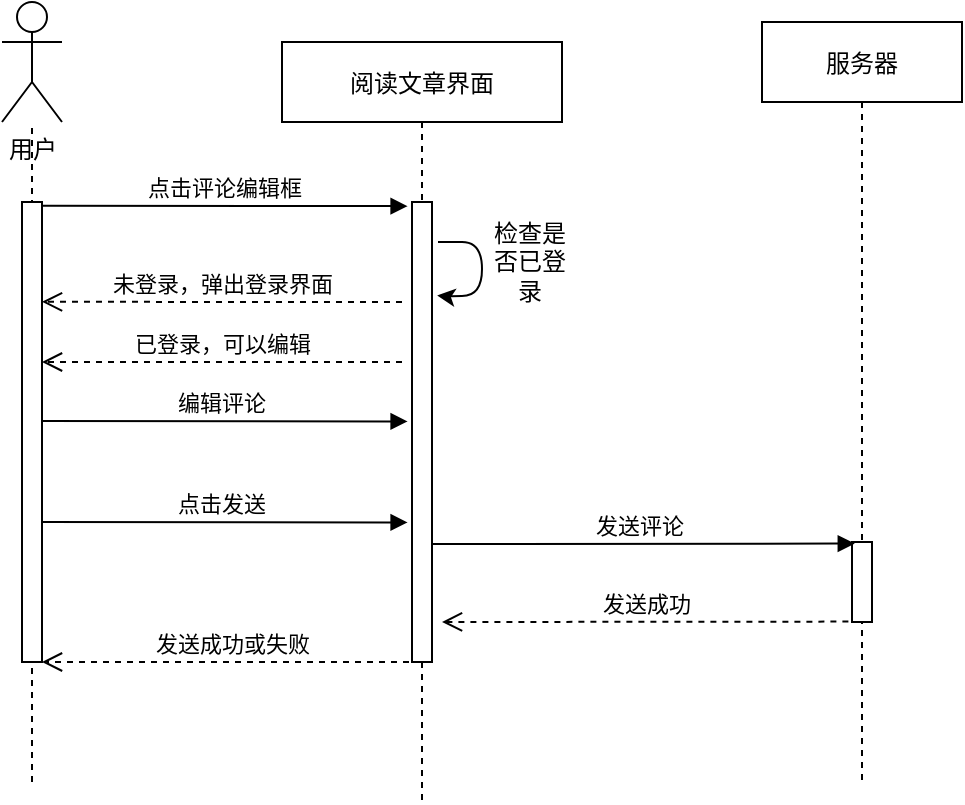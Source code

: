 <mxfile version="14.6.1" type="github">
  <diagram id="GaZEwZNvfu3UE7zAAX3h" name="Page-1">
    <mxGraphModel dx="1038" dy="548" grid="1" gridSize="10" guides="1" tooltips="1" connect="1" arrows="1" fold="1" page="1" pageScale="1" pageWidth="827" pageHeight="1169" background="none" math="0" shadow="0">
      <root>
        <mxCell id="0" />
        <mxCell id="1" parent="0" />
        <mxCell id="aPXRLluLCyAPujvP-D1S-1" value="阅读文章界面" style="shape=umlLifeline;perimeter=lifelinePerimeter;container=1;collapsible=0;recursiveResize=0;rounded=0;shadow=0;strokeWidth=1;" vertex="1" parent="1">
          <mxGeometry x="310" y="90" width="140" height="380" as="geometry" />
        </mxCell>
        <mxCell id="aPXRLluLCyAPujvP-D1S-2" value="" style="points=[];perimeter=orthogonalPerimeter;rounded=0;shadow=0;strokeWidth=1;" vertex="1" parent="aPXRLluLCyAPujvP-D1S-1">
          <mxGeometry x="65" y="80" width="10" height="230" as="geometry" />
        </mxCell>
        <mxCell id="aPXRLluLCyAPujvP-D1S-21" value="" style="curved=1;endArrow=classic;html=1;entryX=1.26;entryY=0.203;entryDx=0;entryDy=0;entryPerimeter=0;" edge="1" parent="aPXRLluLCyAPujvP-D1S-1" target="aPXRLluLCyAPujvP-D1S-2">
          <mxGeometry width="50" height="50" relative="1" as="geometry">
            <mxPoint x="78" y="100" as="sourcePoint" />
            <mxPoint x="60" y="127" as="targetPoint" />
            <Array as="points">
              <mxPoint x="80" y="100" />
              <mxPoint x="100" y="100" />
              <mxPoint x="100" y="127" />
              <mxPoint x="80" y="127" />
            </Array>
          </mxGeometry>
        </mxCell>
        <mxCell id="aPXRLluLCyAPujvP-D1S-3" value="服务器" style="shape=umlLifeline;perimeter=lifelinePerimeter;container=1;collapsible=0;recursiveResize=0;rounded=0;shadow=0;strokeWidth=1;" vertex="1" parent="1">
          <mxGeometry x="550" y="80" width="100" height="380" as="geometry" />
        </mxCell>
        <mxCell id="aPXRLluLCyAPujvP-D1S-4" value="" style="points=[];perimeter=orthogonalPerimeter;rounded=0;shadow=0;strokeWidth=1;" vertex="1" parent="aPXRLluLCyAPujvP-D1S-3">
          <mxGeometry x="45" y="260" width="10" height="40" as="geometry" />
        </mxCell>
        <mxCell id="aPXRLluLCyAPujvP-D1S-7" value="用户" style="shape=umlActor;verticalLabelPosition=bottom;verticalAlign=top;html=1;outlineConnect=0;fontStyle=0;fontFamily=Helvetica;" vertex="1" parent="1">
          <mxGeometry x="170" y="70" width="30" height="60" as="geometry" />
        </mxCell>
        <mxCell id="aPXRLluLCyAPujvP-D1S-8" value="" style="endArrow=none;dashed=1;html=1;fontFamily=Helvetica;" edge="1" parent="1" target="aPXRLluLCyAPujvP-D1S-7">
          <mxGeometry width="50" height="50" relative="1" as="geometry">
            <mxPoint x="185" y="460" as="sourcePoint" />
            <mxPoint x="184.5" y="160" as="targetPoint" />
          </mxGeometry>
        </mxCell>
        <mxCell id="aPXRLluLCyAPujvP-D1S-9" value="" style="html=1;points=[];perimeter=orthogonalPerimeter;fontFamily=Helvetica;" vertex="1" parent="1">
          <mxGeometry x="180" y="170" width="10" height="230" as="geometry" />
        </mxCell>
        <mxCell id="aPXRLluLCyAPujvP-D1S-10" value="点击评论编辑框" style="verticalAlign=bottom;endArrow=block;shadow=0;strokeWidth=1;entryX=-0.22;entryY=0.009;entryDx=0;entryDy=0;entryPerimeter=0;exitX=1;exitY=0.008;exitDx=0;exitDy=0;exitPerimeter=0;" edge="1" parent="1" source="aPXRLluLCyAPujvP-D1S-9" target="aPXRLluLCyAPujvP-D1S-2">
          <mxGeometry relative="1" as="geometry">
            <mxPoint x="200" y="172" as="sourcePoint" />
            <mxPoint x="340" y="200" as="targetPoint" />
            <Array as="points" />
          </mxGeometry>
        </mxCell>
        <mxCell id="aPXRLluLCyAPujvP-D1S-12" value="未登录，弹出登录界面" style="html=1;verticalAlign=bottom;endArrow=open;dashed=1;endSize=8;fontFamily=Helvetica;entryX=1;entryY=0.217;entryDx=0;entryDy=0;entryPerimeter=0;" edge="1" parent="1" target="aPXRLluLCyAPujvP-D1S-9">
          <mxGeometry relative="1" as="geometry">
            <mxPoint x="370" y="220" as="sourcePoint" />
            <mxPoint x="200" y="250" as="targetPoint" />
            <Array as="points" />
          </mxGeometry>
        </mxCell>
        <mxCell id="aPXRLluLCyAPujvP-D1S-15" value="发送成功或失败" style="html=1;verticalAlign=bottom;endArrow=open;dashed=1;endSize=8;fontFamily=Helvetica;" edge="1" parent="1" source="aPXRLluLCyAPujvP-D1S-1">
          <mxGeometry relative="1" as="geometry">
            <mxPoint x="340" y="400" as="sourcePoint" />
            <mxPoint x="190" y="400" as="targetPoint" />
          </mxGeometry>
        </mxCell>
        <mxCell id="aPXRLluLCyAPujvP-D1S-24" value="已登录，可以编辑" style="html=1;verticalAlign=bottom;endArrow=open;dashed=1;endSize=8;fontFamily=Helvetica;entryX=1;entryY=0.217;entryDx=0;entryDy=0;entryPerimeter=0;" edge="1" parent="1">
          <mxGeometry relative="1" as="geometry">
            <mxPoint x="370" y="250" as="sourcePoint" />
            <mxPoint x="190" y="250.0" as="targetPoint" />
            <Array as="points" />
            <mxPoint as="offset" />
          </mxGeometry>
        </mxCell>
        <mxCell id="aPXRLluLCyAPujvP-D1S-22" value="检查是否已登录" style="text;html=1;strokeColor=none;fillColor=none;align=center;verticalAlign=middle;whiteSpace=wrap;rounded=0;" vertex="1" parent="1">
          <mxGeometry x="414" y="190" width="40" height="20" as="geometry" />
        </mxCell>
        <mxCell id="aPXRLluLCyAPujvP-D1S-25" value="编辑评论" style="verticalAlign=bottom;endArrow=block;shadow=0;strokeWidth=1;entryX=-0.22;entryY=0.009;entryDx=0;entryDy=0;entryPerimeter=0;exitX=1;exitY=0.008;exitDx=0;exitDy=0;exitPerimeter=0;" edge="1" parent="1">
          <mxGeometry x="-0.015" relative="1" as="geometry">
            <mxPoint x="190" y="279.5" as="sourcePoint" />
            <mxPoint x="372.8" y="279.73" as="targetPoint" />
            <Array as="points" />
            <mxPoint as="offset" />
          </mxGeometry>
        </mxCell>
        <mxCell id="aPXRLluLCyAPujvP-D1S-26" value="点击发送" style="verticalAlign=bottom;endArrow=block;shadow=0;strokeWidth=1;entryX=-0.22;entryY=0.009;entryDx=0;entryDy=0;entryPerimeter=0;exitX=1;exitY=0.008;exitDx=0;exitDy=0;exitPerimeter=0;" edge="1" parent="1">
          <mxGeometry x="-0.015" relative="1" as="geometry">
            <mxPoint x="190" y="330" as="sourcePoint" />
            <mxPoint x="372.8" y="330.23" as="targetPoint" />
            <Array as="points" />
            <mxPoint as="offset" />
          </mxGeometry>
        </mxCell>
        <mxCell id="aPXRLluLCyAPujvP-D1S-27" value="发送评论" style="verticalAlign=bottom;endArrow=block;shadow=0;strokeWidth=1;entryX=0.14;entryY=0.02;entryDx=0;entryDy=0;entryPerimeter=0;" edge="1" parent="1" target="aPXRLluLCyAPujvP-D1S-4">
          <mxGeometry x="-0.015" relative="1" as="geometry">
            <mxPoint x="385" y="341" as="sourcePoint" />
            <mxPoint x="590" y="340" as="targetPoint" />
            <Array as="points" />
            <mxPoint as="offset" />
          </mxGeometry>
        </mxCell>
        <mxCell id="aPXRLluLCyAPujvP-D1S-28" value="发送成功" style="html=1;verticalAlign=bottom;endArrow=open;dashed=1;endSize=8;fontFamily=Helvetica;exitX=-0.18;exitY=0.995;exitDx=0;exitDy=0;exitPerimeter=0;" edge="1" parent="1" source="aPXRLluLCyAPujvP-D1S-4">
          <mxGeometry relative="1" as="geometry">
            <mxPoint x="590" y="380" as="sourcePoint" />
            <mxPoint x="390" y="380" as="targetPoint" />
          </mxGeometry>
        </mxCell>
      </root>
    </mxGraphModel>
  </diagram>
</mxfile>
